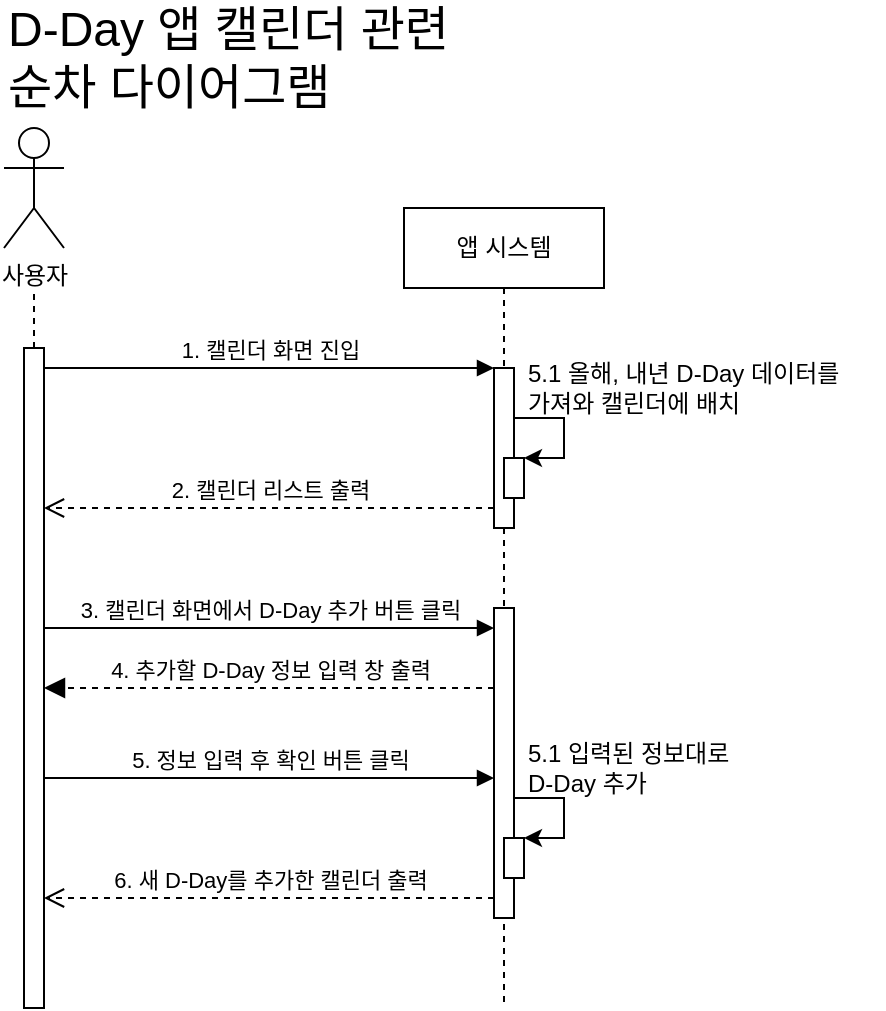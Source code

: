 <mxfile version="26.2.12">
  <diagram name="페이지-1" id="AUUasoNCJ9PqL8mBtpLe">
    <mxGraphModel dx="783" dy="604" grid="1" gridSize="10" guides="1" tooltips="1" connect="1" arrows="1" fold="1" page="1" pageScale="1" pageWidth="827" pageHeight="1169" math="0" shadow="0">
      <root>
        <mxCell id="0" />
        <mxCell id="1" parent="0" />
        <mxCell id="uxOgyWLReFZ4HEI4TJ-G-1" value="앱 시스템" style="shape=umlLifeline;perimeter=lifelinePerimeter;whiteSpace=wrap;html=1;container=0;dropTarget=0;collapsible=0;recursiveResize=0;outlineConnect=0;portConstraint=eastwest;newEdgeStyle={&quot;edgeStyle&quot;:&quot;elbowEdgeStyle&quot;,&quot;elbow&quot;:&quot;vertical&quot;,&quot;curved&quot;:0,&quot;rounded&quot;:0};" vertex="1" parent="1">
          <mxGeometry x="280" y="120" width="100" height="400" as="geometry" />
        </mxCell>
        <mxCell id="uxOgyWLReFZ4HEI4TJ-G-2" value="" style="html=1;points=[];perimeter=orthogonalPerimeter;outlineConnect=0;targetShapes=umlLifeline;portConstraint=eastwest;newEdgeStyle={&quot;edgeStyle&quot;:&quot;elbowEdgeStyle&quot;,&quot;elbow&quot;:&quot;vertical&quot;,&quot;curved&quot;:0,&quot;rounded&quot;:0};" vertex="1" parent="uxOgyWLReFZ4HEI4TJ-G-1">
          <mxGeometry x="45" y="80" width="10" height="80" as="geometry" />
        </mxCell>
        <mxCell id="uxOgyWLReFZ4HEI4TJ-G-23" value="5.1 올해, 내년 D-Day 데이터를&lt;div&gt;가져와 캘린더에 배치&lt;/div&gt;" style="text;html=1;align=left;verticalAlign=middle;resizable=0;points=[];autosize=1;strokeColor=none;fillColor=none;" vertex="1" parent="uxOgyWLReFZ4HEI4TJ-G-1">
          <mxGeometry x="60" y="70" width="180" height="40" as="geometry" />
        </mxCell>
        <mxCell id="uxOgyWLReFZ4HEI4TJ-G-24" value="" style="endArrow=classic;html=1;rounded=0;edgeStyle=orthogonalEdgeStyle;" edge="1" parent="uxOgyWLReFZ4HEI4TJ-G-1" target="uxOgyWLReFZ4HEI4TJ-G-25">
          <mxGeometry width="50" height="50" relative="1" as="geometry">
            <mxPoint x="55" y="105" as="sourcePoint" />
            <mxPoint x="110" y="125" as="targetPoint" />
            <Array as="points">
              <mxPoint x="80" y="105" />
              <mxPoint x="80" y="125" />
            </Array>
          </mxGeometry>
        </mxCell>
        <mxCell id="uxOgyWLReFZ4HEI4TJ-G-25" value="" style="html=1;points=[];perimeter=orthogonalPerimeter;outlineConnect=0;targetShapes=umlLifeline;portConstraint=eastwest;newEdgeStyle={&quot;edgeStyle&quot;:&quot;elbowEdgeStyle&quot;,&quot;elbow&quot;:&quot;vertical&quot;,&quot;curved&quot;:0,&quot;rounded&quot;:0};" vertex="1" parent="uxOgyWLReFZ4HEI4TJ-G-1">
          <mxGeometry x="50" y="125" width="10" height="20" as="geometry" />
        </mxCell>
        <mxCell id="uxOgyWLReFZ4HEI4TJ-G-7" value="1. 캘린더 화면 진입" style="html=1;verticalAlign=bottom;endArrow=block;edgeStyle=elbowEdgeStyle;elbow=vertical;curved=0;rounded=0;" edge="1" parent="1" source="uxOgyWLReFZ4HEI4TJ-G-11" target="uxOgyWLReFZ4HEI4TJ-G-2">
          <mxGeometry relative="1" as="geometry">
            <mxPoint x="200" y="210" as="sourcePoint" />
            <Array as="points">
              <mxPoint x="185" y="200" />
            </Array>
          </mxGeometry>
        </mxCell>
        <mxCell id="uxOgyWLReFZ4HEI4TJ-G-8" value="2. 캘린더 리스트 출력" style="html=1;verticalAlign=bottom;endArrow=open;dashed=1;endSize=8;edgeStyle=elbowEdgeStyle;elbow=vertical;curved=0;rounded=0;" edge="1" parent="1">
          <mxGeometry relative="1" as="geometry">
            <mxPoint x="100" y="270" as="targetPoint" />
            <Array as="points">
              <mxPoint x="195" y="270" />
            </Array>
            <mxPoint x="325" y="270" as="sourcePoint" />
          </mxGeometry>
        </mxCell>
        <mxCell id="uxOgyWLReFZ4HEI4TJ-G-9" value="사용자" style="shape=umlActor;verticalLabelPosition=bottom;verticalAlign=top;html=1;outlineConnect=0;" vertex="1" parent="1">
          <mxGeometry x="80" y="80" width="30" height="60" as="geometry" />
        </mxCell>
        <mxCell id="uxOgyWLReFZ4HEI4TJ-G-10" value="" style="endArrow=none;dashed=1;html=1;rounded=0;" edge="1" parent="1" source="uxOgyWLReFZ4HEI4TJ-G-11">
          <mxGeometry width="50" height="50" relative="1" as="geometry">
            <mxPoint x="95" y="420" as="sourcePoint" />
            <mxPoint x="95" y="160" as="targetPoint" />
          </mxGeometry>
        </mxCell>
        <mxCell id="uxOgyWLReFZ4HEI4TJ-G-11" value="" style="html=1;points=[];perimeter=orthogonalPerimeter;outlineConnect=0;targetShapes=umlLifeline;portConstraint=eastwest;newEdgeStyle={&quot;edgeStyle&quot;:&quot;elbowEdgeStyle&quot;,&quot;elbow&quot;:&quot;vertical&quot;,&quot;curved&quot;:0,&quot;rounded&quot;:0};" vertex="1" parent="1">
          <mxGeometry x="90" y="190" width="10" height="330" as="geometry" />
        </mxCell>
        <mxCell id="uxOgyWLReFZ4HEI4TJ-G-14" value="D-Day 앱 캘린더 관련&lt;div&gt;순차 다이어그램&lt;/div&gt;" style="text;html=1;align=left;verticalAlign=middle;whiteSpace=wrap;rounded=0;fontSize=24;" vertex="1" parent="1">
          <mxGeometry x="80" y="30" width="310" height="30" as="geometry" />
        </mxCell>
        <mxCell id="uxOgyWLReFZ4HEI4TJ-G-15" value="5.1 입력된 정보대로&lt;div&gt;D-Day&amp;nbsp;&lt;span style=&quot;background-color: transparent; color: light-dark(rgb(0, 0, 0), rgb(255, 255, 255));&quot;&gt;추가&lt;/span&gt;&lt;/div&gt;" style="text;html=1;align=left;verticalAlign=middle;resizable=0;points=[];autosize=1;strokeColor=none;fillColor=none;" vertex="1" parent="1">
          <mxGeometry x="340" y="380" width="120" height="40" as="geometry" />
        </mxCell>
        <mxCell id="uxOgyWLReFZ4HEI4TJ-G-16" value="" style="html=1;points=[];perimeter=orthogonalPerimeter;outlineConnect=0;targetShapes=umlLifeline;portConstraint=eastwest;newEdgeStyle={&quot;edgeStyle&quot;:&quot;elbowEdgeStyle&quot;,&quot;elbow&quot;:&quot;vertical&quot;,&quot;curved&quot;:0,&quot;rounded&quot;:0};" vertex="1" parent="1">
          <mxGeometry x="325" y="320" width="10" height="155" as="geometry" />
        </mxCell>
        <mxCell id="uxOgyWLReFZ4HEI4TJ-G-17" value="" style="endArrow=classic;html=1;rounded=0;edgeStyle=orthogonalEdgeStyle;" edge="1" parent="1" source="uxOgyWLReFZ4HEI4TJ-G-16" target="uxOgyWLReFZ4HEI4TJ-G-18">
          <mxGeometry width="50" height="50" relative="1" as="geometry">
            <mxPoint x="340" y="415" as="sourcePoint" />
            <mxPoint x="390" y="435" as="targetPoint" />
            <Array as="points">
              <mxPoint x="360" y="415" />
              <mxPoint x="360" y="435" />
            </Array>
          </mxGeometry>
        </mxCell>
        <mxCell id="uxOgyWLReFZ4HEI4TJ-G-18" value="" style="html=1;points=[];perimeter=orthogonalPerimeter;outlineConnect=0;targetShapes=umlLifeline;portConstraint=eastwest;newEdgeStyle={&quot;edgeStyle&quot;:&quot;elbowEdgeStyle&quot;,&quot;elbow&quot;:&quot;vertical&quot;,&quot;curved&quot;:0,&quot;rounded&quot;:0};" vertex="1" parent="1">
          <mxGeometry x="330" y="435" width="10" height="20" as="geometry" />
        </mxCell>
        <mxCell id="uxOgyWLReFZ4HEI4TJ-G-19" value="3. 캘린더 화면에서 D-Day 추가 버튼 클릭" style="html=1;verticalAlign=bottom;endArrow=block;edgeStyle=elbowEdgeStyle;elbow=vertical;curved=0;rounded=0;" edge="1" parent="1" target="uxOgyWLReFZ4HEI4TJ-G-16">
          <mxGeometry relative="1" as="geometry">
            <mxPoint x="100" y="330" as="sourcePoint" />
            <Array as="points">
              <mxPoint x="175" y="330" />
            </Array>
            <mxPoint x="285" y="330" as="targetPoint" />
          </mxGeometry>
        </mxCell>
        <mxCell id="uxOgyWLReFZ4HEI4TJ-G-20" value="5. 정보 입력 후 확인 버튼 클릭" style="html=1;verticalAlign=bottom;endArrow=block;edgeStyle=elbowEdgeStyle;elbow=horizontal;curved=0;rounded=0;" edge="1" parent="1" target="uxOgyWLReFZ4HEI4TJ-G-16">
          <mxGeometry relative="1" as="geometry">
            <mxPoint x="100" y="405" as="sourcePoint" />
            <Array as="points">
              <mxPoint x="195" y="405" />
            </Array>
            <mxPoint x="275" y="405" as="targetPoint" />
          </mxGeometry>
        </mxCell>
        <mxCell id="uxOgyWLReFZ4HEI4TJ-G-21" value="6. 새 D-Day를 추가한 캘린더 출력" style="html=1;verticalAlign=bottom;endArrow=open;dashed=1;endSize=8;edgeStyle=elbowEdgeStyle;elbow=vertical;curved=0;rounded=0;" edge="1" parent="1" source="uxOgyWLReFZ4HEI4TJ-G-16">
          <mxGeometry relative="1" as="geometry">
            <mxPoint x="100" y="465" as="targetPoint" />
            <Array as="points">
              <mxPoint x="275" y="465" />
            </Array>
            <mxPoint x="285" y="465" as="sourcePoint" />
          </mxGeometry>
        </mxCell>
        <mxCell id="uxOgyWLReFZ4HEI4TJ-G-22" value="4. 추가할 D-Day 정보 입력 창 출력" style="html=1;verticalAlign=bottom;endArrow=block;dashed=1;endSize=8;edgeStyle=elbowEdgeStyle;elbow=vertical;curved=0;rounded=0;endFill=1;" edge="1" parent="1" source="uxOgyWLReFZ4HEI4TJ-G-16">
          <mxGeometry relative="1" as="geometry">
            <mxPoint x="100" y="360" as="targetPoint" />
            <Array as="points">
              <mxPoint x="185" y="360" />
            </Array>
            <mxPoint x="300" y="360" as="sourcePoint" />
          </mxGeometry>
        </mxCell>
      </root>
    </mxGraphModel>
  </diagram>
</mxfile>

